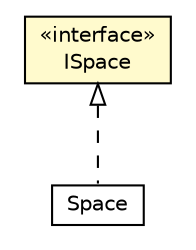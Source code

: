 #!/usr/local/bin/dot
#
# Class diagram 
# Generated by UMLGraph version R5_6-24-gf6e263 (http://www.umlgraph.org/)
#

digraph G {
	edge [fontname="Helvetica",fontsize=10,labelfontname="Helvetica",labelfontsize=10];
	node [fontname="Helvetica",fontsize=10,shape=plaintext];
	nodesep=0.25;
	ranksep=0.5;
	// org.universAAL.middleware.interfaces.space.model.ISpace
	c4543849 [label=<<table title="org.universAAL.middleware.interfaces.space.model.ISpace" border="0" cellborder="1" cellspacing="0" cellpadding="2" port="p" bgcolor="lemonChiffon" href="./ISpace.html">
		<tr><td><table border="0" cellspacing="0" cellpadding="1">
<tr><td align="center" balign="center"> &#171;interface&#187; </td></tr>
<tr><td align="center" balign="center"> ISpace </td></tr>
		</table></td></tr>
		</table>>, URL="./ISpace.html", fontname="Helvetica", fontcolor="black", fontsize=10.0];
	// org.universAAL.middleware.interfaces.space.xml.model.Space
	c4543852 [label=<<table title="org.universAAL.middleware.interfaces.space.xml.model.Space" border="0" cellborder="1" cellspacing="0" cellpadding="2" port="p" href="../xml/model/Space.html">
		<tr><td><table border="0" cellspacing="0" cellpadding="1">
<tr><td align="center" balign="center"> Space </td></tr>
		</table></td></tr>
		</table>>, URL="../xml/model/Space.html", fontname="Helvetica", fontcolor="black", fontsize=10.0];
	//org.universAAL.middleware.interfaces.space.xml.model.Space implements org.universAAL.middleware.interfaces.space.model.ISpace
	c4543849:p -> c4543852:p [dir=back,arrowtail=empty,style=dashed];
}

